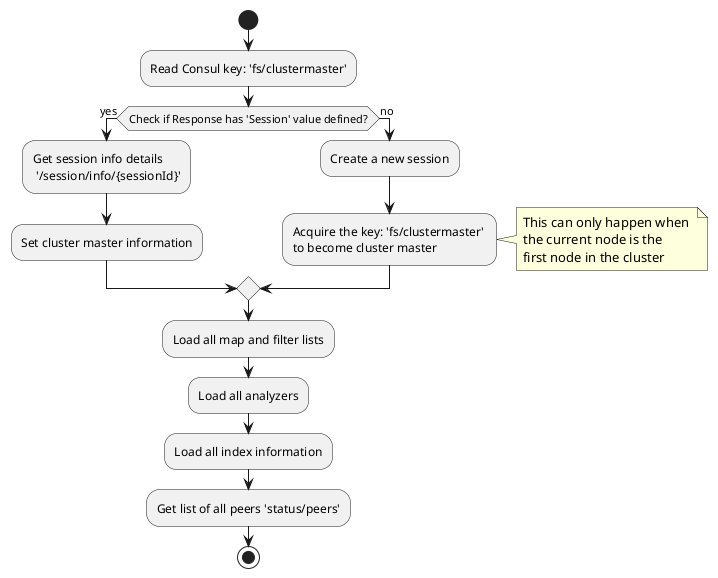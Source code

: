 @startuml
start
:Read Consul key: 'fs/clustermaster';
if (Check if Response has 'Session' value defined?) then (yes)
    :Get session info details \n '/session/info/{sessionId}';
    :Set cluster master information;
else (no)
    :Create a new session;
    :Acquire the key: 'fs/clustermaster' \nto become cluster master;
    note right
        This can only happen when 
        the current node is the 
        first node in the cluster
    end note
endif
:Load all map and filter lists;
:Load all analyzers;
:Load all index information;

:Get list of all peers 'status/peers';
stop
@enduml